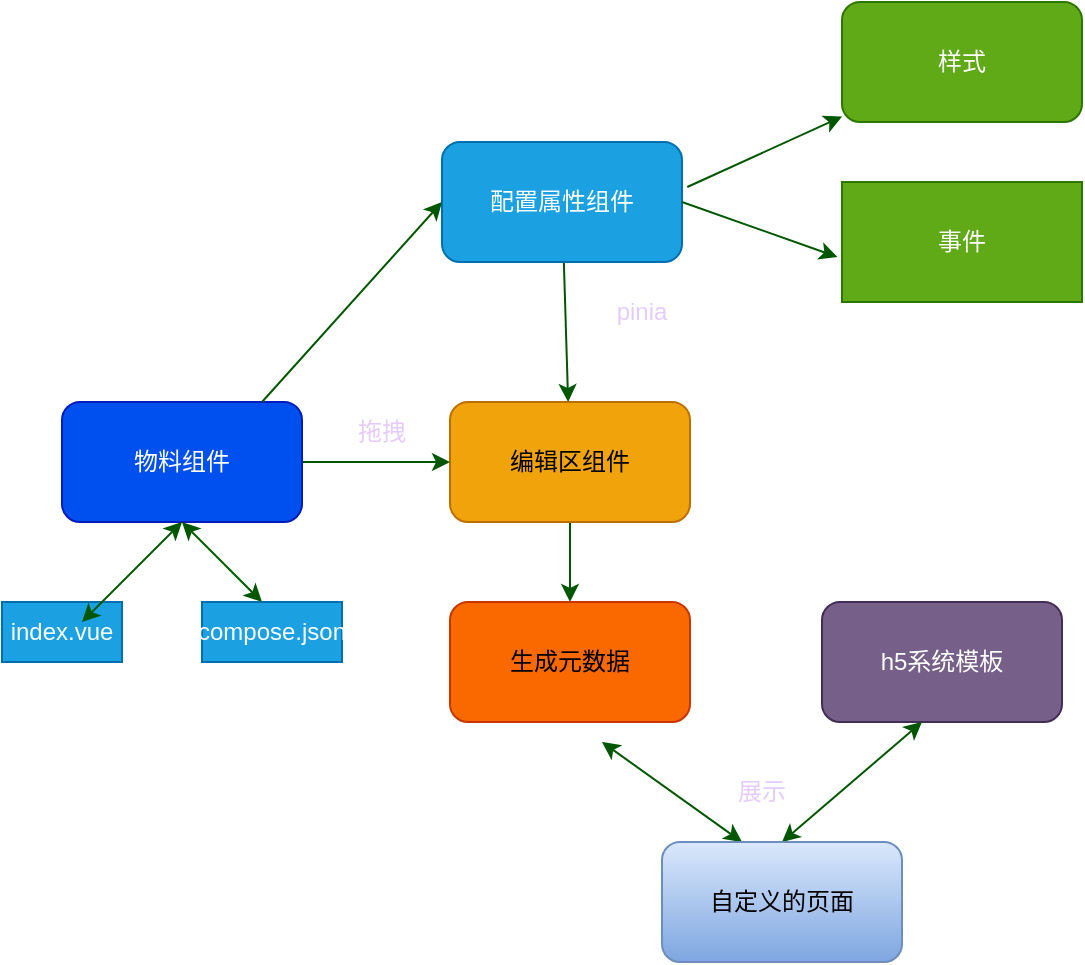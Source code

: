 <mxfile>
    <diagram id="bHskyMoWEmsg_TYjRnAF" name="第 1 页">
        <mxGraphModel dx="1185" dy="453" grid="1" gridSize="10" guides="1" tooltips="1" connect="1" arrows="1" fold="1" page="1" pageScale="1" pageWidth="827" pageHeight="1169" background="none" math="0" shadow="0">
            <root>
                <mxCell id="0"/>
                <mxCell id="1" parent="0"/>
                <mxCell id="11" value="" style="edgeStyle=none;html=1;fillColor=#008a00;strokeColor=#005700;" parent="1" source="6" target="10" edge="1">
                    <mxGeometry relative="1" as="geometry"/>
                </mxCell>
                <mxCell id="6" value="编辑区组件" style="whiteSpace=wrap;html=1;rounded=1;fillColor=#f0a30a;fontColor=#000000;strokeColor=#BD7000;" parent="1" vertex="1">
                    <mxGeometry x="294" y="210" width="120" height="60" as="geometry"/>
                </mxCell>
                <mxCell id="18" value="" style="edgeStyle=none;html=1;exitX=1.022;exitY=0.375;exitDx=0;exitDy=0;exitPerimeter=0;fillColor=#008a00;strokeColor=#005700;" parent="1" source="8" target="16" edge="1">
                    <mxGeometry relative="1" as="geometry">
                        <mxPoint x="420" y="100" as="sourcePoint"/>
                    </mxGeometry>
                </mxCell>
                <mxCell id="31" value="" style="edgeStyle=none;html=1;fillColor=#008a00;strokeColor=#005700;" parent="1" source="8" target="6" edge="1">
                    <mxGeometry relative="1" as="geometry"/>
                </mxCell>
                <mxCell id="8" value="配置属性组件" style="whiteSpace=wrap;html=1;rounded=1;fillColor=#1ba1e2;fontColor=#ffffff;strokeColor=#006EAF;" parent="1" vertex="1">
                    <mxGeometry x="290" y="80" width="120" height="60" as="geometry"/>
                </mxCell>
                <mxCell id="28" value="" style="edgeStyle=none;html=1;fillColor=#008a00;strokeColor=#005700;" parent="1" source="9" target="6" edge="1">
                    <mxGeometry relative="1" as="geometry"/>
                </mxCell>
                <mxCell id="9" value="物料组件&lt;br&gt;" style="whiteSpace=wrap;html=1;rounded=1;fillColor=#0050ef;strokeColor=#001DBC;fontColor=#ffffff;" parent="1" vertex="1">
                    <mxGeometry x="100" y="210" width="120" height="60" as="geometry"/>
                </mxCell>
                <mxCell id="10" value="生成元数据" style="rounded=1;whiteSpace=wrap;html=1;fillColor=#fa6800;fontColor=#000000;strokeColor=#C73500;" parent="1" vertex="1">
                    <mxGeometry x="294" y="310" width="120" height="60" as="geometry"/>
                </mxCell>
                <mxCell id="12" value="h5系统模板" style="rounded=1;whiteSpace=wrap;html=1;fillColor=#76608a;fontColor=#ffffff;strokeColor=#432D57;" parent="1" vertex="1">
                    <mxGeometry x="480" y="310" width="120" height="60" as="geometry"/>
                </mxCell>
                <mxCell id="13" value="" style="endArrow=classic;startArrow=classic;html=1;fillColor=#008a00;strokeColor=#005700;" parent="1" edge="1">
                    <mxGeometry width="50" height="50" relative="1" as="geometry">
                        <mxPoint x="460" y="430" as="sourcePoint"/>
                        <mxPoint x="530" y="370" as="targetPoint"/>
                    </mxGeometry>
                </mxCell>
                <mxCell id="14" value="" style="endArrow=classic;startArrow=classic;html=1;fillColor=#008a00;strokeColor=#005700;" parent="1" edge="1">
                    <mxGeometry width="50" height="50" relative="1" as="geometry">
                        <mxPoint x="370" y="380" as="sourcePoint"/>
                        <mxPoint x="440" y="430" as="targetPoint"/>
                    </mxGeometry>
                </mxCell>
                <mxCell id="15" value="自定义的页面" style="rounded=1;whiteSpace=wrap;html=1;fillColor=#dae8fc;strokeColor=#6c8ebf;gradientColor=#7ea6e0;" parent="1" vertex="1">
                    <mxGeometry x="400" y="430" width="120" height="60" as="geometry"/>
                </mxCell>
                <mxCell id="16" value="样式" style="whiteSpace=wrap;html=1;rounded=1;fillColor=#60a917;fontColor=#ffffff;strokeColor=#2D7600;" parent="1" vertex="1">
                    <mxGeometry x="490" y="10" width="120" height="60" as="geometry"/>
                </mxCell>
                <mxCell id="23" value="事件" style="rounded=0;whiteSpace=wrap;html=1;fillColor=#60a917;fontColor=#ffffff;strokeColor=#2D7600;" parent="1" vertex="1">
                    <mxGeometry x="490" y="100" width="120" height="60" as="geometry"/>
                </mxCell>
                <mxCell id="27" value="" style="endArrow=classic;html=1;exitX=1;exitY=0.5;exitDx=0;exitDy=0;entryX=-0.019;entryY=0.625;entryDx=0;entryDy=0;entryPerimeter=0;fillColor=#008a00;strokeColor=#005700;" parent="1" source="8" target="23" edge="1">
                    <mxGeometry width="50" height="50" relative="1" as="geometry">
                        <mxPoint x="430" y="180" as="sourcePoint"/>
                        <mxPoint x="480" y="130" as="targetPoint"/>
                    </mxGeometry>
                </mxCell>
                <mxCell id="30" value="" style="endArrow=classic;html=1;entryX=0;entryY=0.5;entryDx=0;entryDy=0;entryPerimeter=0;fillColor=#008a00;strokeColor=#005700;" parent="1" target="8" edge="1">
                    <mxGeometry width="50" height="50" relative="1" as="geometry">
                        <mxPoint x="200" y="210" as="sourcePoint"/>
                        <mxPoint x="280" y="110" as="targetPoint"/>
                    </mxGeometry>
                </mxCell>
                <mxCell id="32" value="index.vue" style="text;html=1;strokeColor=#006EAF;fillColor=#1ba1e2;align=center;verticalAlign=middle;whiteSpace=wrap;rounded=0;fontColor=#ffffff;" parent="1" vertex="1">
                    <mxGeometry x="70" y="310" width="60" height="30" as="geometry"/>
                </mxCell>
                <mxCell id="33" value="compose.json" style="text;html=1;strokeColor=#006EAF;fillColor=#1ba1e2;align=center;verticalAlign=middle;whiteSpace=wrap;rounded=0;fontColor=#ffffff;" parent="1" vertex="1">
                    <mxGeometry x="170" y="310" width="70" height="30" as="geometry"/>
                </mxCell>
                <mxCell id="36" value="" style="endArrow=classic;startArrow=classic;html=1;fillColor=#008a00;strokeColor=#005700;" edge="1" parent="1">
                    <mxGeometry width="50" height="50" relative="1" as="geometry">
                        <mxPoint x="110" y="320" as="sourcePoint"/>
                        <mxPoint x="160" y="270" as="targetPoint"/>
                    </mxGeometry>
                </mxCell>
                <mxCell id="37" value="" style="endArrow=classic;startArrow=classic;html=1;entryX=0.5;entryY=1;entryDx=0;entryDy=0;fillColor=#008a00;strokeColor=#005700;" edge="1" parent="1" source="33" target="9">
                    <mxGeometry width="50" height="50" relative="1" as="geometry">
                        <mxPoint x="190" y="330" as="sourcePoint"/>
                        <mxPoint x="210" y="280" as="targetPoint"/>
                        <Array as="points">
                            <mxPoint x="200" y="310"/>
                        </Array>
                    </mxGeometry>
                </mxCell>
                <mxCell id="41" value="拖拽" style="text;html=1;align=center;verticalAlign=middle;whiteSpace=wrap;rounded=0;fontColor=#E5CCFF;" vertex="1" parent="1">
                    <mxGeometry x="230" y="210" width="60" height="30" as="geometry"/>
                </mxCell>
                <mxCell id="42" value="pinia" style="text;html=1;strokeColor=none;fillColor=none;align=center;verticalAlign=middle;whiteSpace=wrap;rounded=0;fontColor=#E5CCFF;" vertex="1" parent="1">
                    <mxGeometry x="360" y="150" width="60" height="30" as="geometry"/>
                </mxCell>
                <mxCell id="43" value="展示" style="text;html=1;strokeColor=none;fillColor=none;align=center;verticalAlign=middle;whiteSpace=wrap;rounded=0;fontColor=#E5CCFF;" vertex="1" parent="1">
                    <mxGeometry x="420" y="390" width="60" height="30" as="geometry"/>
                </mxCell>
            </root>
        </mxGraphModel>
    </diagram>
</mxfile>